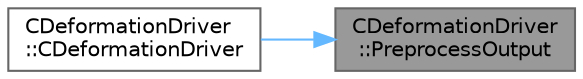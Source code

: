 digraph "CDeformationDriver::PreprocessOutput"
{
 // LATEX_PDF_SIZE
  bgcolor="transparent";
  edge [fontname=Helvetica,fontsize=10,labelfontname=Helvetica,labelfontsize=10];
  node [fontname=Helvetica,fontsize=10,shape=box,height=0.2,width=0.4];
  rankdir="RL";
  Node1 [id="Node000001",label="CDeformationDriver\l::PreprocessOutput",height=0.2,width=0.4,color="gray40", fillcolor="grey60", style="filled", fontcolor="black",tooltip="Preprocess the output container."];
  Node1 -> Node2 [id="edge1_Node000001_Node000002",dir="back",color="steelblue1",style="solid",tooltip=" "];
  Node2 [id="Node000002",label="CDeformationDriver\l::CDeformationDriver",height=0.2,width=0.4,color="grey40", fillcolor="white", style="filled",URL="$classCDeformationDriver.html#a598689718de003eea6540a042e6c7994",tooltip="Constructor of the class."];
}

